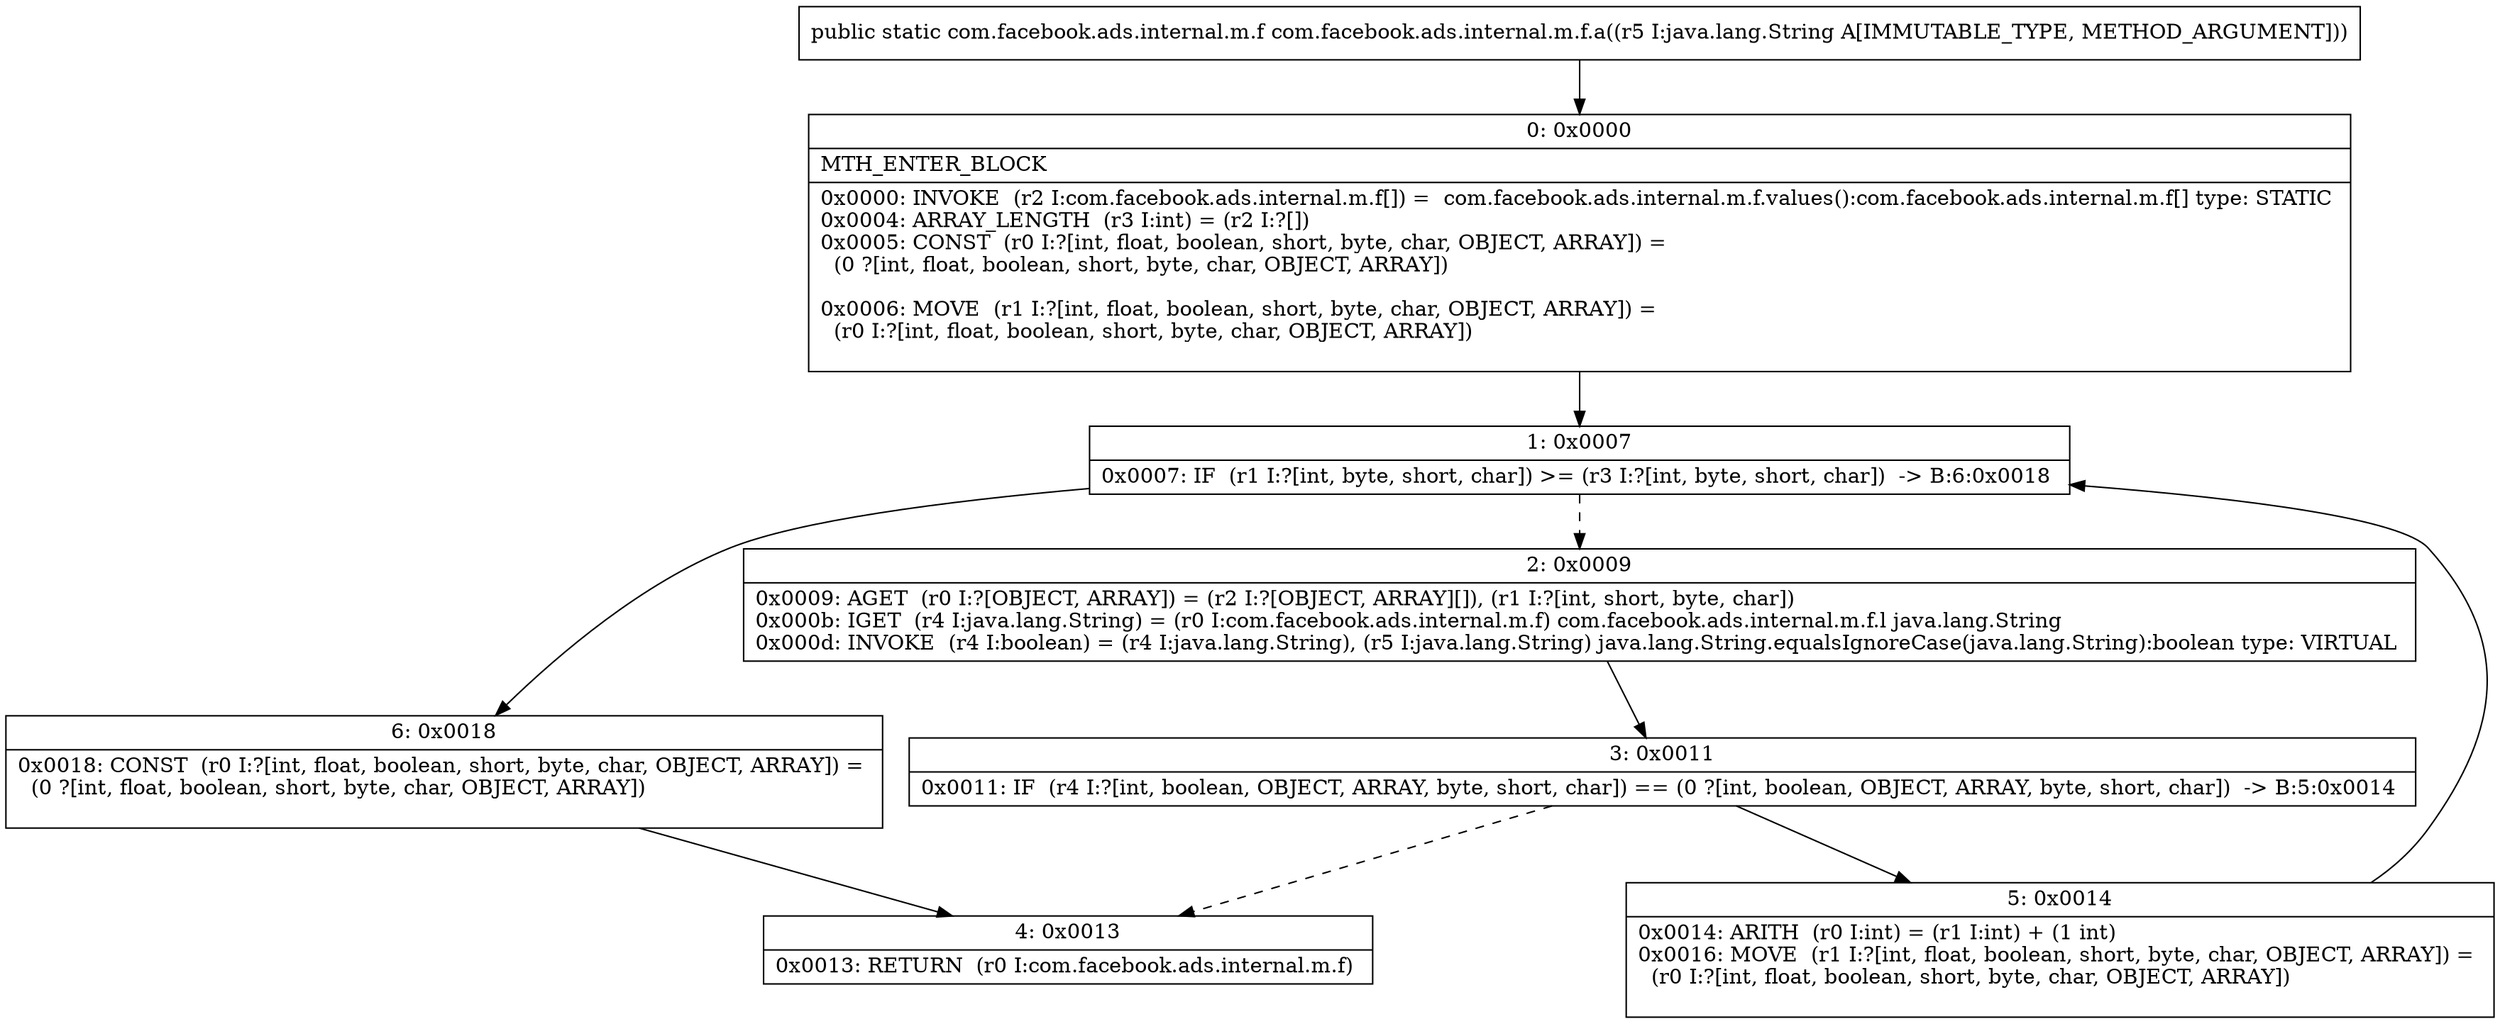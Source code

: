 digraph "CFG forcom.facebook.ads.internal.m.f.a(Ljava\/lang\/String;)Lcom\/facebook\/ads\/internal\/m\/f;" {
Node_0 [shape=record,label="{0\:\ 0x0000|MTH_ENTER_BLOCK\l|0x0000: INVOKE  (r2 I:com.facebook.ads.internal.m.f[]) =  com.facebook.ads.internal.m.f.values():com.facebook.ads.internal.m.f[] type: STATIC \l0x0004: ARRAY_LENGTH  (r3 I:int) = (r2 I:?[]) \l0x0005: CONST  (r0 I:?[int, float, boolean, short, byte, char, OBJECT, ARRAY]) = \l  (0 ?[int, float, boolean, short, byte, char, OBJECT, ARRAY])\l \l0x0006: MOVE  (r1 I:?[int, float, boolean, short, byte, char, OBJECT, ARRAY]) = \l  (r0 I:?[int, float, boolean, short, byte, char, OBJECT, ARRAY])\l \l}"];
Node_1 [shape=record,label="{1\:\ 0x0007|0x0007: IF  (r1 I:?[int, byte, short, char]) \>= (r3 I:?[int, byte, short, char])  \-\> B:6:0x0018 \l}"];
Node_2 [shape=record,label="{2\:\ 0x0009|0x0009: AGET  (r0 I:?[OBJECT, ARRAY]) = (r2 I:?[OBJECT, ARRAY][]), (r1 I:?[int, short, byte, char]) \l0x000b: IGET  (r4 I:java.lang.String) = (r0 I:com.facebook.ads.internal.m.f) com.facebook.ads.internal.m.f.l java.lang.String \l0x000d: INVOKE  (r4 I:boolean) = (r4 I:java.lang.String), (r5 I:java.lang.String) java.lang.String.equalsIgnoreCase(java.lang.String):boolean type: VIRTUAL \l}"];
Node_3 [shape=record,label="{3\:\ 0x0011|0x0011: IF  (r4 I:?[int, boolean, OBJECT, ARRAY, byte, short, char]) == (0 ?[int, boolean, OBJECT, ARRAY, byte, short, char])  \-\> B:5:0x0014 \l}"];
Node_4 [shape=record,label="{4\:\ 0x0013|0x0013: RETURN  (r0 I:com.facebook.ads.internal.m.f) \l}"];
Node_5 [shape=record,label="{5\:\ 0x0014|0x0014: ARITH  (r0 I:int) = (r1 I:int) + (1 int) \l0x0016: MOVE  (r1 I:?[int, float, boolean, short, byte, char, OBJECT, ARRAY]) = \l  (r0 I:?[int, float, boolean, short, byte, char, OBJECT, ARRAY])\l \l}"];
Node_6 [shape=record,label="{6\:\ 0x0018|0x0018: CONST  (r0 I:?[int, float, boolean, short, byte, char, OBJECT, ARRAY]) = \l  (0 ?[int, float, boolean, short, byte, char, OBJECT, ARRAY])\l \l}"];
MethodNode[shape=record,label="{public static com.facebook.ads.internal.m.f com.facebook.ads.internal.m.f.a((r5 I:java.lang.String A[IMMUTABLE_TYPE, METHOD_ARGUMENT])) }"];
MethodNode -> Node_0;
Node_0 -> Node_1;
Node_1 -> Node_2[style=dashed];
Node_1 -> Node_6;
Node_2 -> Node_3;
Node_3 -> Node_4[style=dashed];
Node_3 -> Node_5;
Node_5 -> Node_1;
Node_6 -> Node_4;
}

